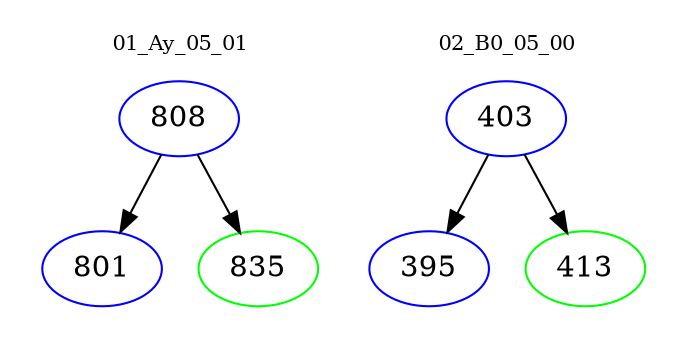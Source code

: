 digraph{
subgraph cluster_0 {
color = white
label = "01_Ay_05_01";
fontsize=10;
T0_808 [label="808", color="blue"]
T0_808 -> T0_801 [color="black"]
T0_801 [label="801", color="blue"]
T0_808 -> T0_835 [color="black"]
T0_835 [label="835", color="green"]
}
subgraph cluster_1 {
color = white
label = "02_B0_05_00";
fontsize=10;
T1_403 [label="403", color="blue"]
T1_403 -> T1_395 [color="black"]
T1_395 [label="395", color="blue"]
T1_403 -> T1_413 [color="black"]
T1_413 [label="413", color="green"]
}
}
